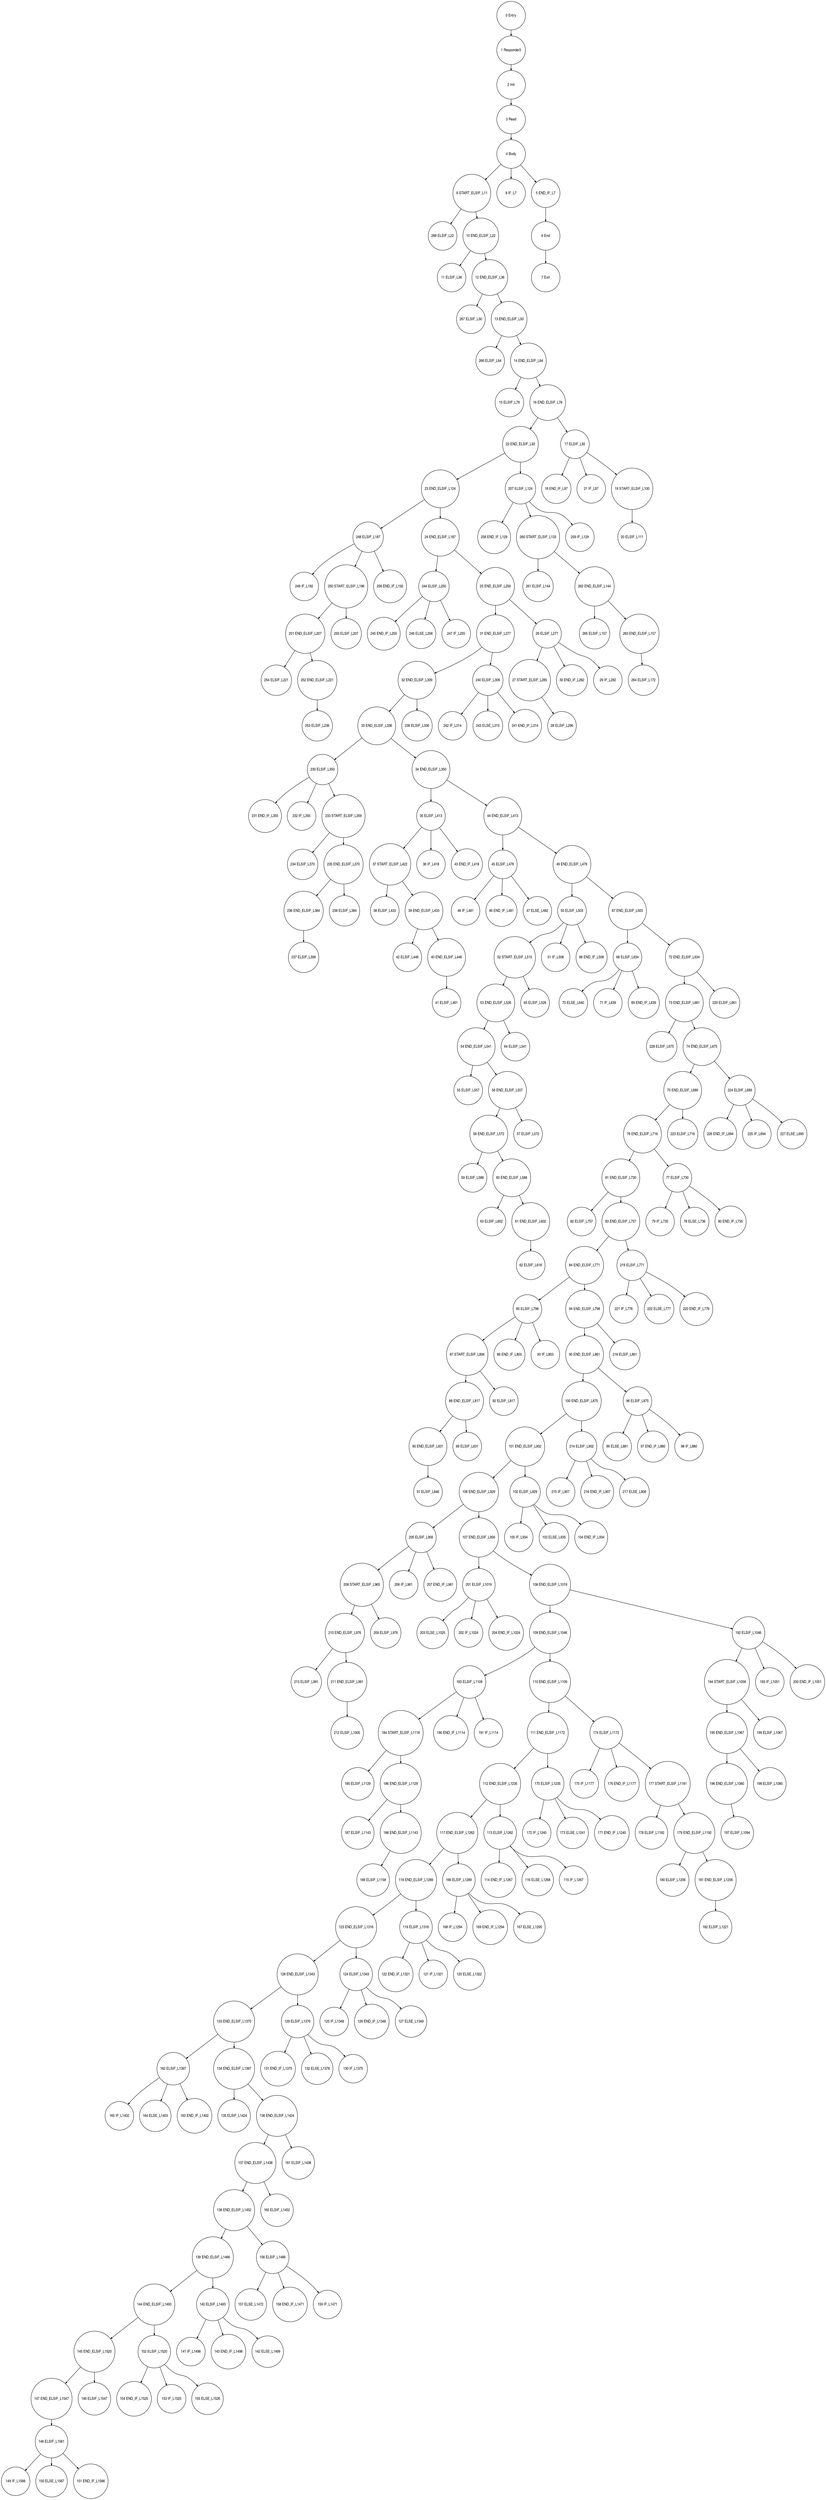 digraph G {
  ranksep=.25;
  edge [arrowsize=.5]
  node [shape=circle, fontname="ArialNarrow",
        fontsize=12,  height=1.2];
  "118 END_ELSIF_L1289"; "23 END_ELSIF_L124"; "133 END_ELSIF_L1370"; "245 END_IF_L255"; "141 IF_L1498"; "76 END_ELSIF_L716"; "226 END_IF_L694"; "267 ELSIF_L50"; "79 IF_L735"; "149 IF_L1566"; "73 END_ELSIF_L661"; "180 ELSIF_L1206"; "105 IF_L934"; "129 ELSIF_L1370"; "231 END_IF_L355"; "168 IF_L1294"; "13 END_ELSIF_L50"; "38 ELSIF_L433"; "99 ELSE_L881"; "59 ELSIF_L588"; "48 IF_L481"; "183 ELSIF_L1109"; "242 IF_L314"; "234 ELSIF_L370"; "196 END_ELSIF_L1080"; "81 END_ELSIF_L730"; "244 ELSIF_L250"; "147 END_ELSIF_L1547"; "210 END_ELSIF_L976"; "97 END_IF_L880"; "228 ELSIF_L675"; "236 END_ELSIF_L384"; "7 Exit"; "50 ELSIF_L503"; "46 END_IF_L481"; "266 ELSIF_L64"; "265 ELSIF_L157"; "123 END_ELSIF_L1316"; "215 IF_L907"; "172 IF_L1240"; "87 START_ELSIF_L806"; "194 START_ELSIF_L1056"; "139 END_ELSIF_L1466"; "138 END_ELSIF_L1452"; "88 END_ELSIF_L817"; "232 IF_L355"; "22 END_ELSIF_L92"; "122 END_IF_L1321"; "70 ELSE_L640"; "77 ELSIF_L730"; "154 END_IF_L1525"; "185 ELSIF_L1129"; "32 END_ELSIF_L309"; "173 ELSE_L1241"; "27 START_ELSIF_L285"; "205 ELSIF_L956"; "251 END_ELSIF_L207"; "101 END_ELSIF_L902"; "208 START_ELSIF_L965"; "82 ELSIF_L757"; "14 END_ELSIF_L64"; "268 ELSIF_L22"; "103 ELSE_L935"; "212 ELSIF_L1005"; "221 IF_L776"; "223 ELSIF_L716"; "39 END_ELSIF_L433"; "15 ELSIF_L78"; "84 END_ELSIF_L771"; "45 ELSIF_L476"; "178 ELSIF_L1192"; "71 IF_L639"; "68 ELSIF_L634"; "243 ELSE_L315"; "214 ELSIF_L902"; "153 IF_L1525"; "254 ELSIF_L221"; "195 END_ELSIF_L1067"; "229 ELSIF_L661"; "146 ELSIF_L1547"; "258 END_IF_L129"; "233 START_ELSIF_L359"; "137 END_ELSIF_L1438"; "216 END_IF_L907"; "187 ELSIF_L1143"; "121 IF_L1321"; "264 ELSIF_L172"; "54 END_ELSIF_L541"; "4 Body"; "69 END_IF_L639"; "193 IF_L1051"; "161 ELSIF_L1438"; "67 END_ELSIF_L503"; "98 IF_L880"; "150 ELSE_L1567"; "78 ELSE_L736"; "16 END_ELSIF_L78"; "162 ELSIF_L1397"; "184 START_ELSIF_L1118"; "246 ELSE_L256"; "92 ELSIF_L817"; "9 START_ELSIF_L11"; "125 IF_L1348"; "217 ELSE_L908"; "80 END_IF_L735"; "109 END_ELSIF_L1046"; "190 END_IF_L1114"; "72 END_ELSIF_L634"; "35 ELSIF_L413"; "240 ELSIF_L309"; "248 ELSIF_L187"; "30 END_IF_L282"; "100 END_ELSIF_L875"; "203 ELSE_L1025"; "106 END_ELSIF_L929"; "6 End"; "189 ELSIF_L1158"; "182 ELSIF_L1221"; "42 ELSIF_L446"; "260 START_ELSIF_L133"; "18 END_IF_L97"; "166 ELSIF_L1289"; "143 END_IF_L1498"; "165 IF_L1402"; "148 ELSIF_L1561"; "128 END_ELSIF_L1343"; "197 ELSIF_L1094"; "53 END_ELSIF_L526"; "110 END_ELSIF_L1109"; "8 IF_L7"; "64 ELSIF_L541"; "25 END_ELSIF_L250"; "37 START_ELSIF_L422"; "222 ELSE_L777"; "33 END_ELSIF_L336"; "24 END_ELSIF_L187"; "83 END_ELSIF_L757"; "198 ELSIF_L1080"; "213 ELSIF_L991"; "36 IF_L418"; "144 END_ELSIF_L1493"; "252 END_ELSIF_L221"; "206 IF_L961"; "145 END_ELSIF_L1520"; "58 END_ELSIF_L572"; "237 ELSIF_L399"; "31 END_ELSIF_L277"; "131 END_IF_L1375"; "126 END_IF_L1348"; "230 ELSIF_L350"; "20 ELSIF_L111"; "261 ELSIF_L144"; "191 IF_L1114"; "75 END_ELSIF_L689"; "202 IF_L1024"; "107 END_ELSIF_L956"; "52 START_ELSIF_L515"; "255 ELSIF_L207"; "55 ELSIF_L557"; "63 ELSIF_L602"; "199 ELSIF_L1067"; "201 ELSIF_L1019"; "47 ELSE_L482"; "156 ELSIF_L1466"; "90 END_ELSIF_L831"; "259 IF_L129"; "86 END_IF_L803"; "85 ELSIF_L798"; "135 ELSIF_L1424"; "179 END_ELSIF_L1192"; "257 ELSIF_L124"; "219 ELSIF_L771"; "1 Responder3"; "120 ELSE_L1322"; "224 ELSIF_L689"; "249 IF_L192"; "62 ELSIF_L618"; "127 ELSE_L1349"; "61 END_ELSIF_L602"; "95 END_ELSIF_L861"; "157 ELSE_L1472"; "263 END_ELSIF_L157"; "238 ELSIF_L384"; "43 END_IF_L418"; "192 ELSIF_L1046"; "207 END_IF_L961"; "250 START_ELSIF_L196"; "155 ELSE_L1526"; "51 IF_L508"; "11 ELSIF_L36"; "2 Init"; "204 END_IF_L1024"; "28 ELSIF_L296"; "169 END_IF_L1294"; "164 ELSE_L1403"; "57 ELSIF_L572"; "94 END_ELSIF_L798"; "132 ELSE_L1376"; "3 Read"; "119 ELSIF_L1316"; "102 ELSIF_L929"; "151 END_IF_L1566"; "112 END_ELSIF_L1235"; "40 END_ELSIF_L446"; "225 IF_L694"; "111 END_ELSIF_L1172"; "174 ELSIF_L1172"; "89 ELSIF_L831"; "142 ELSE_L1499"; "114 END_IF_L1267"; "140 ELSIF_L1493"; "163 END_IF_L1402"; "34 END_ELSIF_L350"; "181 END_ELSIF_L1206"; "17 ELSIF_L92"; "220 END_IF_L776"; "91 ELSIF_L846"; "116 ELSE_L1268"; "167 ELSE_L1295"; "256 END_IF_L192"; "247 IF_L255"; "21 IF_L97"; "211 END_ELSIF_L991"; "74 END_ELSIF_L675"; "0 Entry"; "117 END_ELSIF_L1262"; "171 END_IF_L1240"; "175 IF_L1177"; "235 END_ELSIF_L370"; "188 END_ELSIF_L1143"; "134 END_ELSIF_L1397"; "12 END_ELSIF_L36"; "56 END_ELSIF_L557"; "19 START_ELSIF_L100"; "41 ELSIF_L461"; "158 END_IF_L1471"; "113 ELSIF_L1262"; "170 ELSIF_L1235"; "124 ELSIF_L1343"; "176 END_IF_L1177"; "26 ELSIF_L277"; "227 ELSE_L695"; "218 ELSIF_L861"; "200 END_IF_L1051"; "239 ELSIF_L336"; "93 IF_L803"; "96 ELSIF_L875"; "130 IF_L1375"; "65 ELSIF_L526"; "136 END_ELSIF_L1424"; "60 END_ELSIF_L588"; "29 IF_L282"; "159 IF_L1471"; "49 END_ELSIF_L476"; "241 END_IF_L314"; "186 END_ELSIF_L1129"; "5 END_IF_L7"; "104 END_IF_L934"; "152 ELSIF_L1520"; "115 IF_L1267"; "44 END_ELSIF_L413"; "262 END_ELSIF_L144"; "108 END_ELSIF_L1019"; "253 ELSIF_L236"; "177 START_ELSIF_L1181"; "10 END_ELSIF_L22"; "66 END_IF_L508"; "209 ELSIF_L976"; "160 ELSIF_L1452"; 
  "181 END_ELSIF_L1206" -> "182 ELSIF_L1221";
  "84 END_ELSIF_L771" -> "85 ELSIF_L798";
  "84 END_ELSIF_L771" -> "94 END_ELSIF_L798";
  "26 ELSIF_L277" -> "27 START_ELSIF_L285";
  "26 ELSIF_L277" -> "29 IF_L282";
  "26 ELSIF_L277" -> "30 END_IF_L282";
  "52 START_ELSIF_L515" -> "53 END_ELSIF_L526";
  "52 START_ELSIF_L515" -> "65 ELSIF_L526";
  "53 END_ELSIF_L526" -> "54 END_ELSIF_L541";
  "53 END_ELSIF_L526" -> "64 ELSIF_L541";
  "174 ELSIF_L1172" -> "175 IF_L1177";
  "174 ELSIF_L1172" -> "176 END_IF_L1177";
  "174 ELSIF_L1172" -> "177 START_ELSIF_L1181";
  "73 END_ELSIF_L661" -> "74 END_ELSIF_L675";
  "73 END_ELSIF_L661" -> "228 ELSIF_L675";
  "138 END_ELSIF_L1452" -> "139 END_ELSIF_L1466";
  "138 END_ELSIF_L1452" -> "156 ELSIF_L1466";
  "205 ELSIF_L956" -> "206 IF_L961";
  "205 ELSIF_L956" -> "207 END_IF_L961";
  "205 ELSIF_L956" -> "208 START_ELSIF_L965";
  "44 END_ELSIF_L413" -> "45 ELSIF_L476";
  "44 END_ELSIF_L413" -> "49 END_ELSIF_L476";
  "166 ELSIF_L1289" -> "167 ELSE_L1295";
  "166 ELSIF_L1289" -> "168 IF_L1294";
  "166 ELSIF_L1289" -> "169 END_IF_L1294";
  "192 ELSIF_L1046" -> "193 IF_L1051";
  "192 ELSIF_L1046" -> "194 START_ELSIF_L1056";
  "192 ELSIF_L1046" -> "200 END_IF_L1051";
  "110 END_ELSIF_L1109" -> "111 END_ELSIF_L1172";
  "110 END_ELSIF_L1109" -> "174 ELSIF_L1172";
  "77 ELSIF_L730" -> "78 ELSE_L736";
  "77 ELSIF_L730" -> "79 IF_L735";
  "77 ELSIF_L730" -> "80 END_IF_L735";
  "211 END_ELSIF_L991" -> "212 ELSIF_L1005";
  "139 END_ELSIF_L1466" -> "140 ELSIF_L1493";
  "139 END_ELSIF_L1466" -> "144 END_ELSIF_L1493";
  "128 END_ELSIF_L1343" -> "129 ELSIF_L1370";
  "128 END_ELSIF_L1343" -> "133 END_ELSIF_L1370";
  "67 END_ELSIF_L503" -> "68 ELSIF_L634";
  "67 END_ELSIF_L503" -> "72 END_ELSIF_L634";
  "0 Entry" -> "1 Responder3";
  "95 END_ELSIF_L861" -> "96 ELSIF_L875";
  "95 END_ELSIF_L861" -> "100 END_ELSIF_L875";
  "250 START_ELSIF_L196" -> "251 END_ELSIF_L207";
  "250 START_ELSIF_L196" -> "255 ELSIF_L207";
  "112 END_ELSIF_L1235" -> "113 ELSIF_L1262";
  "112 END_ELSIF_L1235" -> "117 END_ELSIF_L1262";
  "248 ELSIF_L187" -> "249 IF_L192";
  "248 ELSIF_L187" -> "250 START_ELSIF_L196";
  "248 ELSIF_L187" -> "256 END_IF_L192";
  "83 END_ELSIF_L757" -> "84 END_ELSIF_L771";
  "83 END_ELSIF_L757" -> "219 ELSIF_L771";
  "72 END_ELSIF_L634" -> "73 END_ELSIF_L661";
  "72 END_ELSIF_L634" -> "229 ELSIF_L661";
  "100 END_ELSIF_L875" -> "101 END_ELSIF_L902";
  "100 END_ELSIF_L875" -> "214 ELSIF_L902";
  "58 END_ELSIF_L572" -> "59 ELSIF_L588";
  "58 END_ELSIF_L572" -> "60 END_ELSIF_L588";
  "145 END_ELSIF_L1520" -> "146 ELSIF_L1547";
  "145 END_ELSIF_L1520" -> "147 END_ELSIF_L1547";
  "45 ELSIF_L476" -> "46 END_IF_L481";
  "45 ELSIF_L476" -> "47 ELSE_L482";
  "45 ELSIF_L476" -> "48 IF_L481";
  "230 ELSIF_L350" -> "231 END_IF_L355";
  "230 ELSIF_L350" -> "232 IF_L355";
  "230 ELSIF_L350" -> "233 START_ELSIF_L359";
  "251 END_ELSIF_L207" -> "252 END_ELSIF_L221";
  "251 END_ELSIF_L207" -> "254 ELSIF_L221";
  "75 END_ELSIF_L689" -> "76 END_ELSIF_L716";
  "75 END_ELSIF_L689" -> "223 ELSIF_L716";
  "40 END_ELSIF_L446" -> "41 ELSIF_L461";
  "214 ELSIF_L902" -> "215 IF_L907";
  "214 ELSIF_L902" -> "216 END_IF_L907";
  "214 ELSIF_L902" -> "217 ELSE_L908";
  "196 END_ELSIF_L1080" -> "197 ELSIF_L1094";
  "252 END_ELSIF_L221" -> "253 ELSIF_L236";
  "257 ELSIF_L124" -> "258 END_IF_L129";
  "257 ELSIF_L124" -> "259 IF_L129";
  "257 ELSIF_L124" -> "260 START_ELSIF_L133";
  "22 END_ELSIF_L92" -> "23 END_ELSIF_L124";
  "22 END_ELSIF_L92" -> "257 ELSIF_L124";
  "33 END_ELSIF_L336" -> "34 END_ELSIF_L350";
  "33 END_ELSIF_L336" -> "230 ELSIF_L350";
  "152 ELSIF_L1520" -> "153 IF_L1525";
  "152 ELSIF_L1520" -> "154 END_IF_L1525";
  "152 ELSIF_L1520" -> "155 ELSE_L1526";
  "6 End" -> "7 Exit";
  "244 ELSIF_L250" -> "245 END_IF_L255";
  "244 ELSIF_L250" -> "246 ELSE_L256";
  "244 ELSIF_L250" -> "247 IF_L255";
  "147 END_ELSIF_L1547" -> "148 ELSIF_L1561";
  "136 END_ELSIF_L1424" -> "137 END_ELSIF_L1438";
  "136 END_ELSIF_L1424" -> "161 ELSIF_L1438";
  "37 START_ELSIF_L422" -> "38 ELSIF_L433";
  "37 START_ELSIF_L422" -> "39 END_ELSIF_L433";
  "119 ELSIF_L1316" -> "120 ELSE_L1322";
  "119 ELSIF_L1316" -> "121 IF_L1321";
  "119 ELSIF_L1316" -> "122 END_IF_L1321";
  "54 END_ELSIF_L541" -> "55 ELSIF_L557";
  "54 END_ELSIF_L541" -> "56 END_ELSIF_L557";
  "102 ELSIF_L929" -> "103 ELSE_L935";
  "102 ELSIF_L929" -> "104 END_IF_L934";
  "102 ELSIF_L929" -> "105 IF_L934";
  "32 END_ELSIF_L309" -> "33 END_ELSIF_L336";
  "32 END_ELSIF_L309" -> "239 ELSIF_L336";
  "137 END_ELSIF_L1438" -> "138 END_ELSIF_L1452";
  "137 END_ELSIF_L1438" -> "160 ELSIF_L1452";
  "123 END_ELSIF_L1316" -> "124 ELSIF_L1343";
  "123 END_ELSIF_L1316" -> "128 END_ELSIF_L1343";
  "16 END_ELSIF_L78" -> "17 ELSIF_L92";
  "16 END_ELSIF_L78" -> "22 END_ELSIF_L92";
  "9 START_ELSIF_L11" -> "10 END_ELSIF_L22";
  "9 START_ELSIF_L11" -> "268 ELSIF_L22";
  "56 END_ELSIF_L557" -> "57 ELSIF_L572";
  "56 END_ELSIF_L557" -> "58 END_ELSIF_L572";
  "94 END_ELSIF_L798" -> "95 END_ELSIF_L861";
  "94 END_ELSIF_L798" -> "218 ELSIF_L861";
  "74 END_ELSIF_L675" -> "75 END_ELSIF_L689";
  "74 END_ELSIF_L675" -> "224 ELSIF_L689";
  "39 END_ELSIF_L433" -> "40 END_ELSIF_L446";
  "39 END_ELSIF_L433" -> "42 ELSIF_L446";
  "14 END_ELSIF_L64" -> "15 ELSIF_L78";
  "14 END_ELSIF_L64" -> "16 END_ELSIF_L78";
  "118 END_ELSIF_L1289" -> "119 ELSIF_L1316";
  "118 END_ELSIF_L1289" -> "123 END_ELSIF_L1316";
  "109 END_ELSIF_L1046" -> "110 END_ELSIF_L1109";
  "109 END_ELSIF_L1046" -> "183 ELSIF_L1109";
  "25 END_ELSIF_L250" -> "26 ELSIF_L277";
  "25 END_ELSIF_L250" -> "31 END_ELSIF_L277";
  "235 END_ELSIF_L370" -> "236 END_ELSIF_L384";
  "235 END_ELSIF_L370" -> "238 ELSIF_L384";
  "240 ELSIF_L309" -> "241 END_IF_L314";
  "240 ELSIF_L309" -> "242 IF_L314";
  "240 ELSIF_L309" -> "243 ELSE_L315";
  "2 Init" -> "3 Read";
  "23 END_ELSIF_L124" -> "24 END_ELSIF_L187";
  "23 END_ELSIF_L124" -> "248 ELSIF_L187";
  "106 END_ELSIF_L929" -> "107 END_ELSIF_L956";
  "106 END_ELSIF_L929" -> "205 ELSIF_L956";
  "177 START_ELSIF_L1181" -> "178 ELSIF_L1192";
  "177 START_ELSIF_L1181" -> "179 END_ELSIF_L1192";
  "262 END_ELSIF_L144" -> "263 END_ELSIF_L157";
  "262 END_ELSIF_L144" -> "265 ELSIF_L157";
  "260 START_ELSIF_L133" -> "261 ELSIF_L144";
  "260 START_ELSIF_L133" -> "262 END_ELSIF_L144";
  "236 END_ELSIF_L384" -> "237 ELSIF_L399";
  "111 END_ELSIF_L1172" -> "112 END_ELSIF_L1235";
  "111 END_ELSIF_L1172" -> "170 ELSIF_L1235";
  "87 START_ELSIF_L806" -> "88 END_ELSIF_L817";
  "87 START_ELSIF_L806" -> "92 ELSIF_L817";
  "85 ELSIF_L798" -> "86 END_IF_L803";
  "85 ELSIF_L798" -> "87 START_ELSIF_L806";
  "85 ELSIF_L798" -> "93 IF_L803";
  "13 END_ELSIF_L50" -> "14 END_ELSIF_L64";
  "13 END_ELSIF_L50" -> "266 ELSIF_L64";
  "148 ELSIF_L1561" -> "149 IF_L1566";
  "148 ELSIF_L1561" -> "150 ELSE_L1567";
  "148 ELSIF_L1561" -> "151 END_IF_L1566";
  "88 END_ELSIF_L817" -> "89 ELSIF_L831";
  "88 END_ELSIF_L817" -> "90 END_ELSIF_L831";
  "5 END_IF_L7" -> "6 End";
  "17 ELSIF_L92" -> "18 END_IF_L97";
  "17 ELSIF_L92" -> "19 START_ELSIF_L100";
  "17 ELSIF_L92" -> "21 IF_L97";
  "19 START_ELSIF_L100" -> "20 ELSIF_L111";
  "34 END_ELSIF_L350" -> "35 ELSIF_L413";
  "34 END_ELSIF_L350" -> "44 END_ELSIF_L413";
  "195 END_ELSIF_L1067" -> "196 END_ELSIF_L1080";
  "195 END_ELSIF_L1067" -> "198 ELSIF_L1080";
  "60 END_ELSIF_L588" -> "61 END_ELSIF_L602";
  "60 END_ELSIF_L588" -> "63 ELSIF_L602";
  "170 ELSIF_L1235" -> "171 END_IF_L1240";
  "170 ELSIF_L1235" -> "172 IF_L1240";
  "170 ELSIF_L1235" -> "173 ELSE_L1241";
  "224 ELSIF_L689" -> "225 IF_L694";
  "224 ELSIF_L689" -> "226 END_IF_L694";
  "224 ELSIF_L689" -> "227 ELSE_L695";
  "101 END_ELSIF_L902" -> "102 ELSIF_L929";
  "101 END_ELSIF_L902" -> "106 END_ELSIF_L929";
  "233 START_ELSIF_L359" -> "234 ELSIF_L370";
  "233 START_ELSIF_L359" -> "235 END_ELSIF_L370";
  "12 END_ELSIF_L36" -> "13 END_ELSIF_L50";
  "12 END_ELSIF_L36" -> "267 ELSIF_L50";
  "194 START_ELSIF_L1056" -> "195 END_ELSIF_L1067";
  "194 START_ELSIF_L1056" -> "199 ELSIF_L1067";
  "183 ELSIF_L1109" -> "184 START_ELSIF_L1118";
  "183 ELSIF_L1109" -> "190 END_IF_L1114";
  "183 ELSIF_L1109" -> "191 IF_L1114";
  "179 END_ELSIF_L1192" -> "180 ELSIF_L1206";
  "179 END_ELSIF_L1192" -> "181 END_ELSIF_L1206";
  "49 END_ELSIF_L476" -> "50 ELSIF_L503";
  "49 END_ELSIF_L476" -> "67 END_ELSIF_L503";
  "156 ELSIF_L1466" -> "157 ELSE_L1472";
  "156 ELSIF_L1466" -> "158 END_IF_L1471";
  "156 ELSIF_L1466" -> "159 IF_L1471";
  "124 ELSIF_L1343" -> "125 IF_L1348";
  "124 ELSIF_L1343" -> "126 END_IF_L1348";
  "124 ELSIF_L1343" -> "127 ELSE_L1349";
  "27 START_ELSIF_L285" -> "28 ELSIF_L296";
  "186 END_ELSIF_L1129" -> "187 ELSIF_L1143";
  "186 END_ELSIF_L1129" -> "188 END_ELSIF_L1143";
  "10 END_ELSIF_L22" -> "11 ELSIF_L36";
  "10 END_ELSIF_L22" -> "12 END_ELSIF_L36";
  "208 START_ELSIF_L965" -> "209 ELSIF_L976";
  "208 START_ELSIF_L965" -> "210 END_ELSIF_L976";
  "3 Read" -> "4 Body";
  "61 END_ELSIF_L602" -> "62 ELSIF_L618";
  "201 ELSIF_L1019" -> "202 IF_L1024";
  "201 ELSIF_L1019" -> "203 ELSE_L1025";
  "201 ELSIF_L1019" -> "204 END_IF_L1024";
  "50 ELSIF_L503" -> "51 IF_L508";
  "50 ELSIF_L503" -> "52 START_ELSIF_L515";
  "50 ELSIF_L503" -> "66 END_IF_L508";
  "140 ELSIF_L1493" -> "141 IF_L1498";
  "140 ELSIF_L1493" -> "142 ELSE_L1499";
  "140 ELSIF_L1493" -> "143 END_IF_L1498";
  "129 ELSIF_L1370" -> "130 IF_L1375";
  "129 ELSIF_L1370" -> "131 END_IF_L1375";
  "129 ELSIF_L1370" -> "132 ELSE_L1376";
  "1 Responder3" -> "2 Init";
  "108 END_ELSIF_L1019" -> "109 END_ELSIF_L1046";
  "108 END_ELSIF_L1019" -> "192 ELSIF_L1046";
  "24 END_ELSIF_L187" -> "25 END_ELSIF_L250";
  "24 END_ELSIF_L187" -> "244 ELSIF_L250";
  "144 END_ELSIF_L1493" -> "145 END_ELSIF_L1520";
  "144 END_ELSIF_L1493" -> "152 ELSIF_L1520";
  "210 END_ELSIF_L976" -> "211 END_ELSIF_L991";
  "210 END_ELSIF_L976" -> "213 ELSIF_L991";
  "133 END_ELSIF_L1370" -> "134 END_ELSIF_L1397";
  "133 END_ELSIF_L1370" -> "162 ELSIF_L1397";
  "81 END_ELSIF_L730" -> "82 ELSIF_L757";
  "81 END_ELSIF_L730" -> "83 END_ELSIF_L757";
  "96 ELSIF_L875" -> "97 END_IF_L880";
  "96 ELSIF_L875" -> "98 IF_L880";
  "96 ELSIF_L875" -> "99 ELSE_L881";
  "68 ELSIF_L634" -> "69 END_IF_L639";
  "68 ELSIF_L634" -> "70 ELSE_L640";
  "68 ELSIF_L634" -> "71 IF_L639";
  "184 START_ELSIF_L1118" -> "185 ELSIF_L1129";
  "184 START_ELSIF_L1118" -> "186 END_ELSIF_L1129";
  "219 ELSIF_L771" -> "220 END_IF_L776";
  "219 ELSIF_L771" -> "221 IF_L776";
  "219 ELSIF_L771" -> "222 ELSE_L777";
  "188 END_ELSIF_L1143" -> "189 ELSIF_L1158";
  "117 END_ELSIF_L1262" -> "118 END_ELSIF_L1289";
  "117 END_ELSIF_L1262" -> "166 ELSIF_L1289";
  "162 ELSIF_L1397" -> "163 END_IF_L1402";
  "162 ELSIF_L1397" -> "164 ELSE_L1403";
  "162 ELSIF_L1397" -> "165 IF_L1402";
  "4 Body" -> "5 END_IF_L7";
  "4 Body" -> "8 IF_L7";
  "4 Body" -> "9 START_ELSIF_L11";
  "134 END_ELSIF_L1397" -> "135 ELSIF_L1424";
  "134 END_ELSIF_L1397" -> "136 END_ELSIF_L1424";
  "90 END_ELSIF_L831" -> "91 ELSIF_L846";
  "35 ELSIF_L413" -> "36 IF_L418";
  "35 ELSIF_L413" -> "37 START_ELSIF_L422";
  "35 ELSIF_L413" -> "43 END_IF_L418";
  "263 END_ELSIF_L157" -> "264 ELSIF_L172";
  "31 END_ELSIF_L277" -> "32 END_ELSIF_L309";
  "31 END_ELSIF_L277" -> "240 ELSIF_L309";
  "113 ELSIF_L1262" -> "114 END_IF_L1267";
  "113 ELSIF_L1262" -> "115 IF_L1267";
  "113 ELSIF_L1262" -> "116 ELSE_L1268";
  "76 END_ELSIF_L716" -> "77 ELSIF_L730";
  "76 END_ELSIF_L716" -> "81 END_ELSIF_L730";
  "107 END_ELSIF_L956" -> "108 END_ELSIF_L1019";
  "107 END_ELSIF_L956" -> "201 ELSIF_L1019";
}
